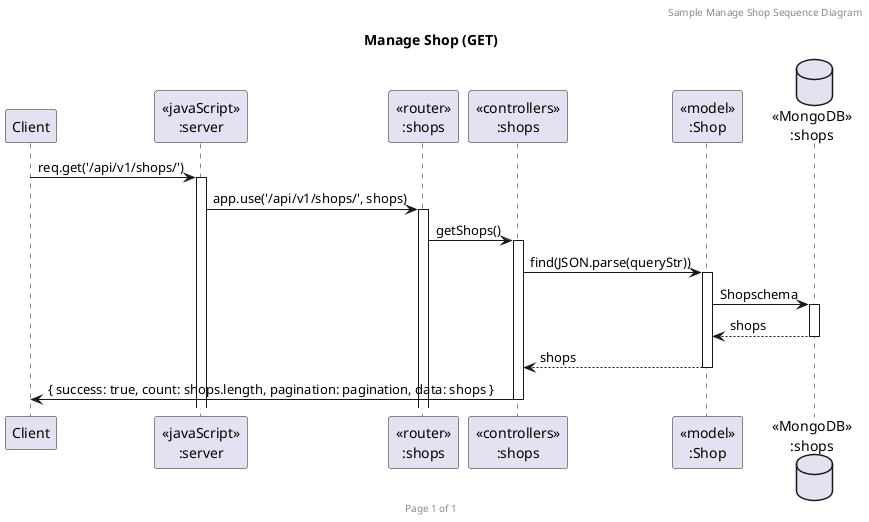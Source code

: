 @startuml Manage Shop (GET)

header Sample Manage Shop Sequence Diagram
footer Page %page% of %lastpage%
title "Manage Shop (GET)"

participant "Client" as client
participant "<<javaScript>>\n:server" as server
participant "<<router>>\n:shops" as routerShops
participant "<<controllers>>\n:shops" as controllersShops
participant "<<model>>\n:Shop" as modelShop
database "<<MongoDB>>\n:shops" as ShopsDatabase

client->server ++: req.get('/api/v1/shops/')
server->routerShops ++: app.use('/api/v1/shops/', shops)
routerShops -> controllersShops ++: getShops()
controllersShops->modelShop ++: find(JSON.parse(queryStr))
modelShop -> ShopsDatabase ++: Shopschema
ShopsDatabase --> modelShop --: shops
controllersShops <-- modelShop --: shops
controllersShops->client --: { success: true, count: shops.length, pagination: pagination, data: shops }

@enduml

